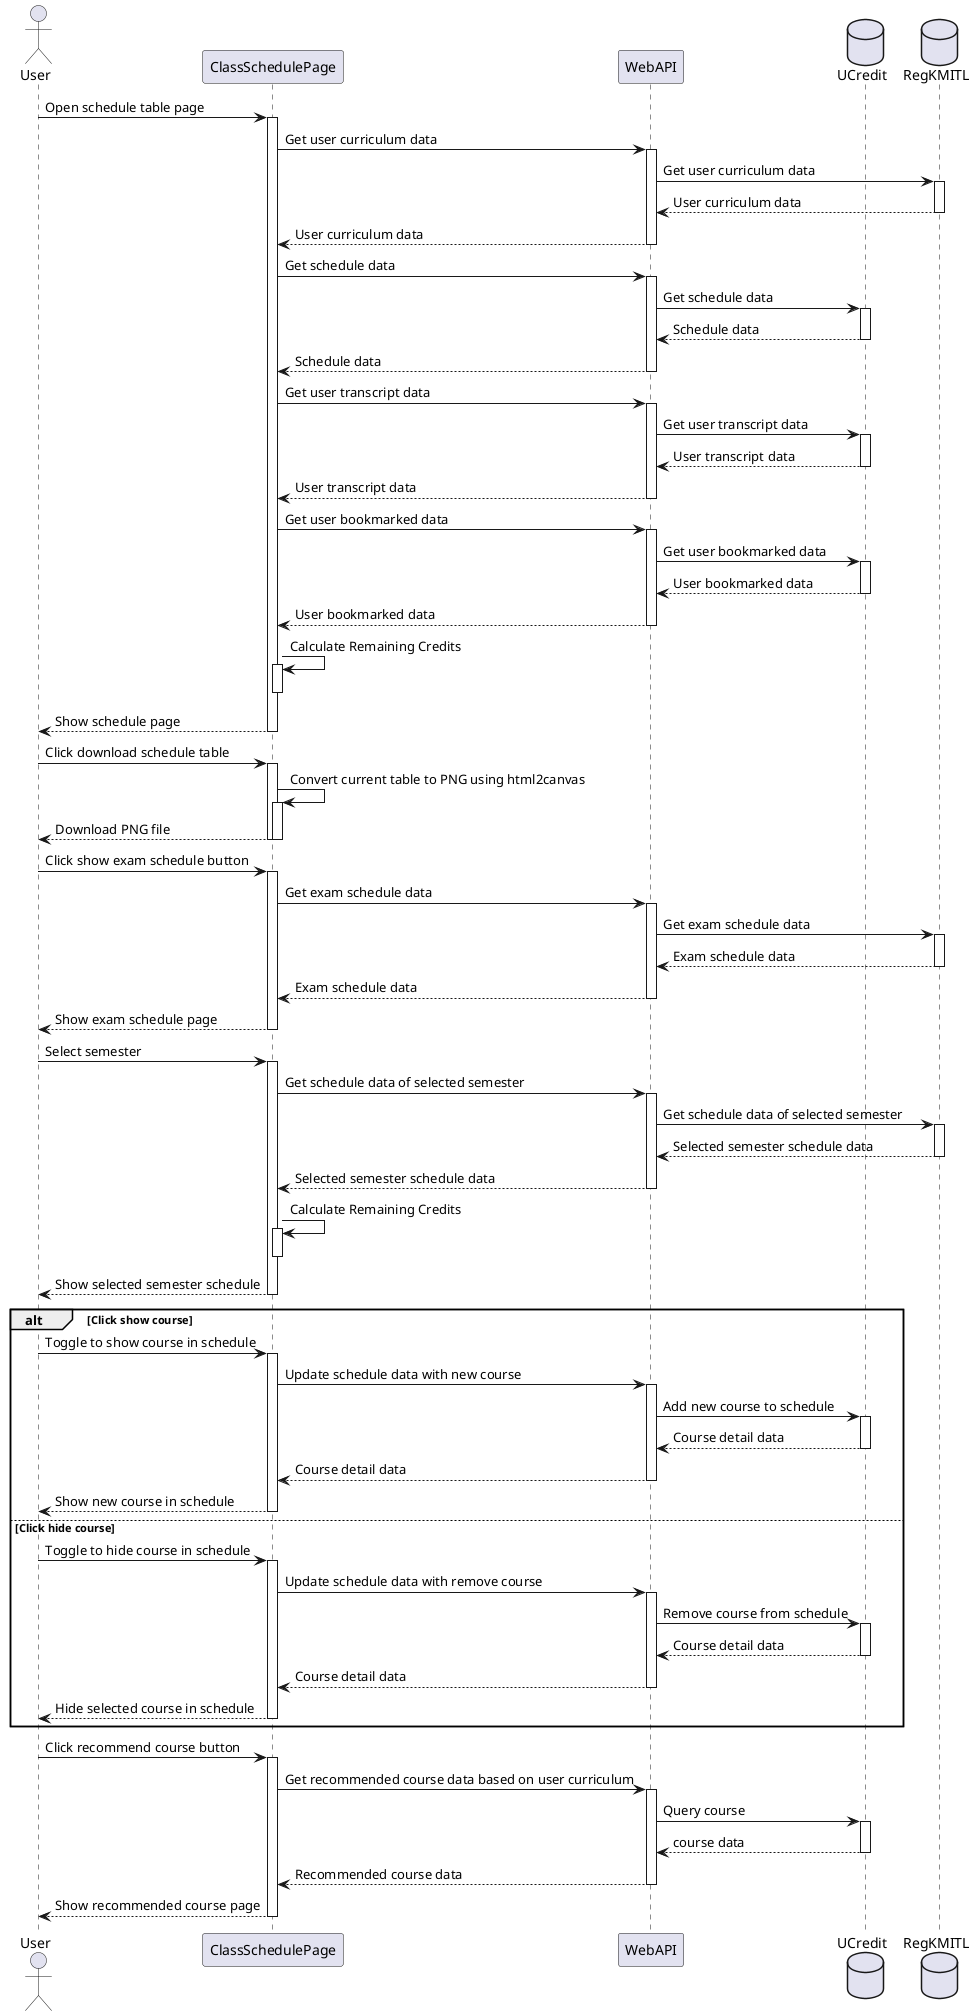 @startuml Class Schedule Page
actor User
participant ClassSchedulePage
participant WebAPI
database UCredit
database RegKMITL

User -> ClassSchedulePage ++ : Open schedule table page

ClassSchedulePage -> WebAPI ++ : Get user curriculum data
WebAPI -> RegKMITL ++ : Get user curriculum data
return User curriculum data
return User curriculum data

ClassSchedulePage -> WebAPI ++ : Get schedule data
WebAPI -> UCredit ++ : Get schedule data
return Schedule data
return Schedule data

ClassSchedulePage -> WebAPI ++ : Get user transcript data
WebAPI -> UCredit ++ : Get user transcript data
return User transcript data
return User transcript data

ClassSchedulePage -> WebAPI ++ : Get user bookmarked data
WebAPI -> UCredit ++ : Get user bookmarked data
return User bookmarked data
return User bookmarked data

ClassSchedulePage -> ClassSchedulePage ++-- : Calculate Remaining Credits
return Show schedule page

User -> ClassSchedulePage ++ : Click download schedule table
ClassSchedulePage -> ClassSchedulePage ++ : Convert current table to PNG using html2canvas
ClassSchedulePage --> User -- : Download PNG file
deactivate ClassSchedulePage

User -> ClassSchedulePage ++ : Click show exam schedule button
ClassSchedulePage -> WebAPI ++ : Get exam schedule data
WebAPI -> RegKMITL ++ : Get exam schedule data
return Exam schedule data
return Exam schedule data
return Show exam schedule page

User -> ClassSchedulePage ++ : Select semester
ClassSchedulePage -> WebAPI ++ : Get schedule data of selected semester
WebAPI -> RegKMITL ++ : Get schedule data of selected semester
return Selected semester schedule data
return Selected semester schedule data
ClassSchedulePage -> ClassSchedulePage ++-- : Calculate Remaining Credits
return Show selected semester schedule

alt Click show course
    User -> ClassSchedulePage ++ : Toggle to show course in schedule
    ClassSchedulePage -> WebAPI ++ : Update schedule data with new course
    WebAPI -> UCredit ++ : Add new course to schedule
    return Course detail data
    return Course detail data
    return Show new course in schedule
else Click hide course
    User -> ClassSchedulePage ++ : Toggle to hide course in schedule
    ClassSchedulePage -> WebAPI ++ :  Update schedule data with remove course
    WebAPI -> UCredit ++ : Remove course from schedule
    return Course detail data
    return Course detail data
    return Hide selected course in schedule
end

User -> ClassSchedulePage ++ : Click recommend course button
ClassSchedulePage -> WebAPI ++ : Get recommended course data based on user curriculum
WebAPI -> UCredit ++ : Query course
return course data
return Recommended course data
return Show recommended course page



@enduml

